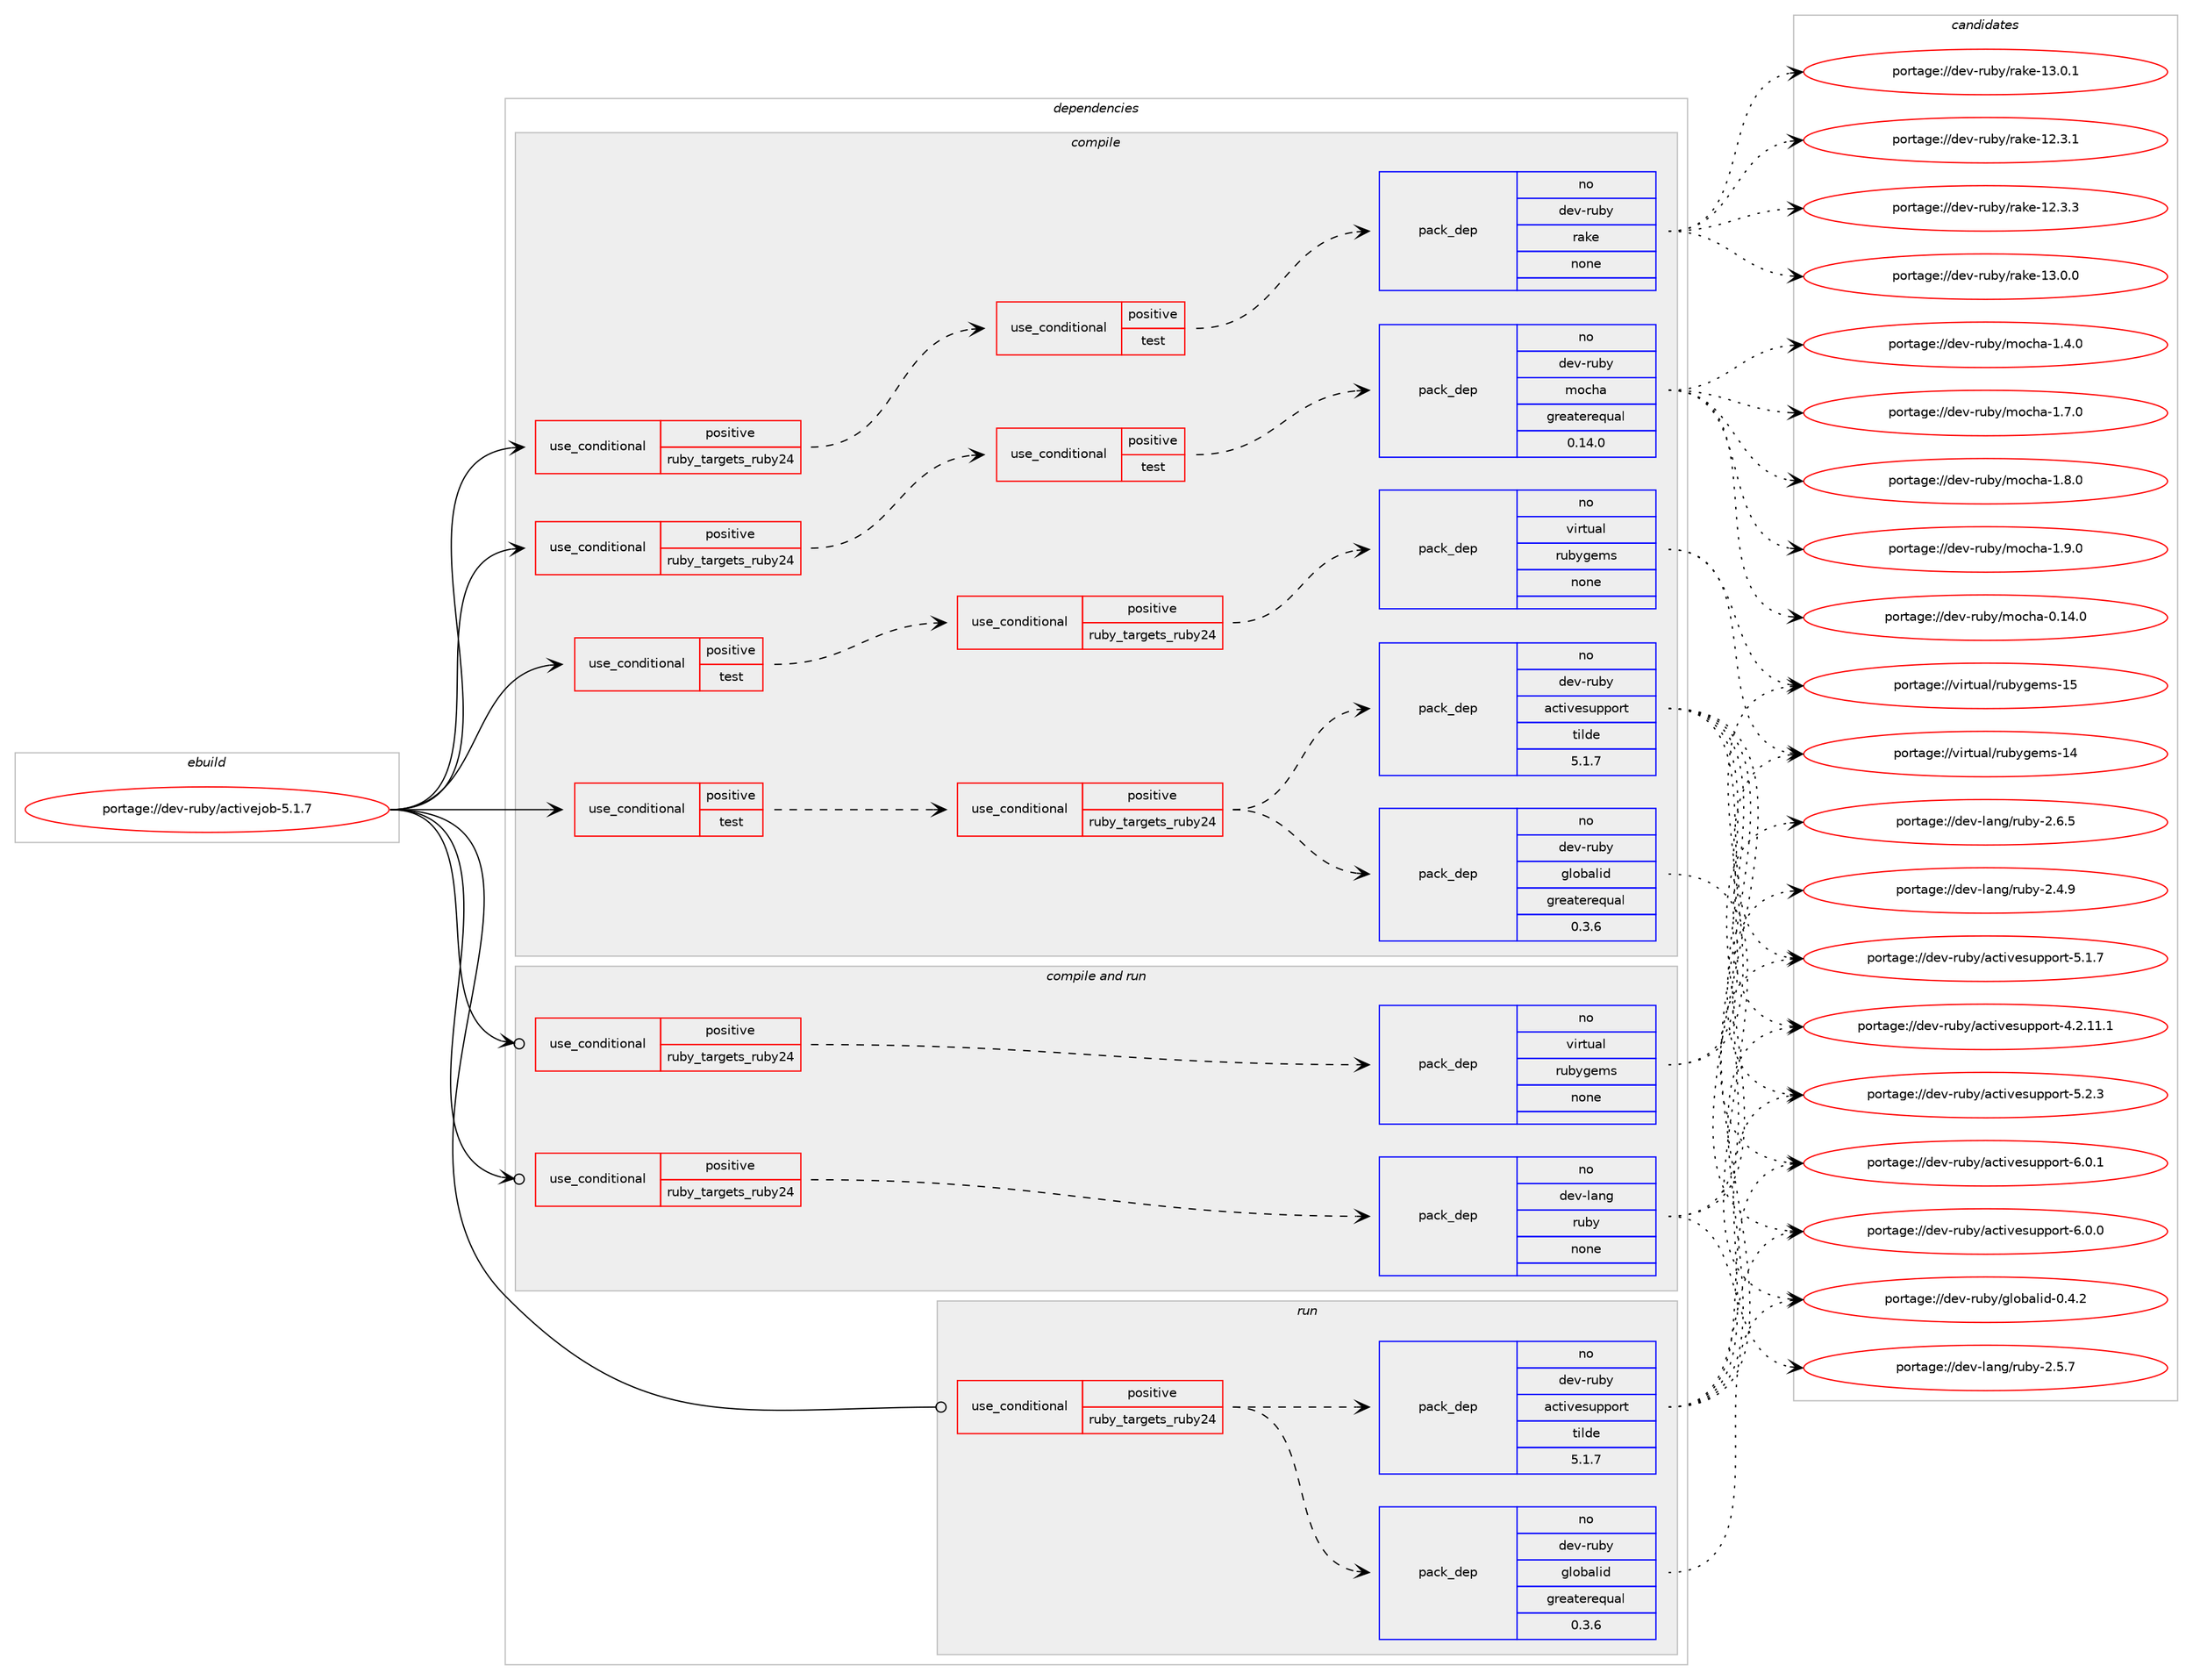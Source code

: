 digraph prolog {

# *************
# Graph options
# *************

newrank=true;
concentrate=true;
compound=true;
graph [rankdir=LR,fontname=Helvetica,fontsize=10,ranksep=1.5];#, ranksep=2.5, nodesep=0.2];
edge  [arrowhead=vee];
node  [fontname=Helvetica,fontsize=10];

# **********
# The ebuild
# **********

subgraph cluster_leftcol {
color=gray;
rank=same;
label=<<i>ebuild</i>>;
id [label="portage://dev-ruby/activejob-5.1.7", color=red, width=4, href="../dev-ruby/activejob-5.1.7.svg"];
}

# ****************
# The dependencies
# ****************

subgraph cluster_midcol {
color=gray;
label=<<i>dependencies</i>>;
subgraph cluster_compile {
fillcolor="#eeeeee";
style=filled;
label=<<i>compile</i>>;
subgraph cond46370 {
dependency209663 [label=<<TABLE BORDER="0" CELLBORDER="1" CELLSPACING="0" CELLPADDING="4"><TR><TD ROWSPAN="3" CELLPADDING="10">use_conditional</TD></TR><TR><TD>positive</TD></TR><TR><TD>ruby_targets_ruby24</TD></TR></TABLE>>, shape=none, color=red];
subgraph cond46371 {
dependency209664 [label=<<TABLE BORDER="0" CELLBORDER="1" CELLSPACING="0" CELLPADDING="4"><TR><TD ROWSPAN="3" CELLPADDING="10">use_conditional</TD></TR><TR><TD>positive</TD></TR><TR><TD>test</TD></TR></TABLE>>, shape=none, color=red];
subgraph pack159863 {
dependency209665 [label=<<TABLE BORDER="0" CELLBORDER="1" CELLSPACING="0" CELLPADDING="4" WIDTH="220"><TR><TD ROWSPAN="6" CELLPADDING="30">pack_dep</TD></TR><TR><TD WIDTH="110">no</TD></TR><TR><TD>dev-ruby</TD></TR><TR><TD>mocha</TD></TR><TR><TD>greaterequal</TD></TR><TR><TD>0.14.0</TD></TR></TABLE>>, shape=none, color=blue];
}
dependency209664:e -> dependency209665:w [weight=20,style="dashed",arrowhead="vee"];
}
dependency209663:e -> dependency209664:w [weight=20,style="dashed",arrowhead="vee"];
}
id:e -> dependency209663:w [weight=20,style="solid",arrowhead="vee"];
subgraph cond46372 {
dependency209666 [label=<<TABLE BORDER="0" CELLBORDER="1" CELLSPACING="0" CELLPADDING="4"><TR><TD ROWSPAN="3" CELLPADDING="10">use_conditional</TD></TR><TR><TD>positive</TD></TR><TR><TD>ruby_targets_ruby24</TD></TR></TABLE>>, shape=none, color=red];
subgraph cond46373 {
dependency209667 [label=<<TABLE BORDER="0" CELLBORDER="1" CELLSPACING="0" CELLPADDING="4"><TR><TD ROWSPAN="3" CELLPADDING="10">use_conditional</TD></TR><TR><TD>positive</TD></TR><TR><TD>test</TD></TR></TABLE>>, shape=none, color=red];
subgraph pack159864 {
dependency209668 [label=<<TABLE BORDER="0" CELLBORDER="1" CELLSPACING="0" CELLPADDING="4" WIDTH="220"><TR><TD ROWSPAN="6" CELLPADDING="30">pack_dep</TD></TR><TR><TD WIDTH="110">no</TD></TR><TR><TD>dev-ruby</TD></TR><TR><TD>rake</TD></TR><TR><TD>none</TD></TR><TR><TD></TD></TR></TABLE>>, shape=none, color=blue];
}
dependency209667:e -> dependency209668:w [weight=20,style="dashed",arrowhead="vee"];
}
dependency209666:e -> dependency209667:w [weight=20,style="dashed",arrowhead="vee"];
}
id:e -> dependency209666:w [weight=20,style="solid",arrowhead="vee"];
subgraph cond46374 {
dependency209669 [label=<<TABLE BORDER="0" CELLBORDER="1" CELLSPACING="0" CELLPADDING="4"><TR><TD ROWSPAN="3" CELLPADDING="10">use_conditional</TD></TR><TR><TD>positive</TD></TR><TR><TD>test</TD></TR></TABLE>>, shape=none, color=red];
subgraph cond46375 {
dependency209670 [label=<<TABLE BORDER="0" CELLBORDER="1" CELLSPACING="0" CELLPADDING="4"><TR><TD ROWSPAN="3" CELLPADDING="10">use_conditional</TD></TR><TR><TD>positive</TD></TR><TR><TD>ruby_targets_ruby24</TD></TR></TABLE>>, shape=none, color=red];
subgraph pack159865 {
dependency209671 [label=<<TABLE BORDER="0" CELLBORDER="1" CELLSPACING="0" CELLPADDING="4" WIDTH="220"><TR><TD ROWSPAN="6" CELLPADDING="30">pack_dep</TD></TR><TR><TD WIDTH="110">no</TD></TR><TR><TD>dev-ruby</TD></TR><TR><TD>activesupport</TD></TR><TR><TD>tilde</TD></TR><TR><TD>5.1.7</TD></TR></TABLE>>, shape=none, color=blue];
}
dependency209670:e -> dependency209671:w [weight=20,style="dashed",arrowhead="vee"];
subgraph pack159866 {
dependency209672 [label=<<TABLE BORDER="0" CELLBORDER="1" CELLSPACING="0" CELLPADDING="4" WIDTH="220"><TR><TD ROWSPAN="6" CELLPADDING="30">pack_dep</TD></TR><TR><TD WIDTH="110">no</TD></TR><TR><TD>dev-ruby</TD></TR><TR><TD>globalid</TD></TR><TR><TD>greaterequal</TD></TR><TR><TD>0.3.6</TD></TR></TABLE>>, shape=none, color=blue];
}
dependency209670:e -> dependency209672:w [weight=20,style="dashed",arrowhead="vee"];
}
dependency209669:e -> dependency209670:w [weight=20,style="dashed",arrowhead="vee"];
}
id:e -> dependency209669:w [weight=20,style="solid",arrowhead="vee"];
subgraph cond46376 {
dependency209673 [label=<<TABLE BORDER="0" CELLBORDER="1" CELLSPACING="0" CELLPADDING="4"><TR><TD ROWSPAN="3" CELLPADDING="10">use_conditional</TD></TR><TR><TD>positive</TD></TR><TR><TD>test</TD></TR></TABLE>>, shape=none, color=red];
subgraph cond46377 {
dependency209674 [label=<<TABLE BORDER="0" CELLBORDER="1" CELLSPACING="0" CELLPADDING="4"><TR><TD ROWSPAN="3" CELLPADDING="10">use_conditional</TD></TR><TR><TD>positive</TD></TR><TR><TD>ruby_targets_ruby24</TD></TR></TABLE>>, shape=none, color=red];
subgraph pack159867 {
dependency209675 [label=<<TABLE BORDER="0" CELLBORDER="1" CELLSPACING="0" CELLPADDING="4" WIDTH="220"><TR><TD ROWSPAN="6" CELLPADDING="30">pack_dep</TD></TR><TR><TD WIDTH="110">no</TD></TR><TR><TD>virtual</TD></TR><TR><TD>rubygems</TD></TR><TR><TD>none</TD></TR><TR><TD></TD></TR></TABLE>>, shape=none, color=blue];
}
dependency209674:e -> dependency209675:w [weight=20,style="dashed",arrowhead="vee"];
}
dependency209673:e -> dependency209674:w [weight=20,style="dashed",arrowhead="vee"];
}
id:e -> dependency209673:w [weight=20,style="solid",arrowhead="vee"];
}
subgraph cluster_compileandrun {
fillcolor="#eeeeee";
style=filled;
label=<<i>compile and run</i>>;
subgraph cond46378 {
dependency209676 [label=<<TABLE BORDER="0" CELLBORDER="1" CELLSPACING="0" CELLPADDING="4"><TR><TD ROWSPAN="3" CELLPADDING="10">use_conditional</TD></TR><TR><TD>positive</TD></TR><TR><TD>ruby_targets_ruby24</TD></TR></TABLE>>, shape=none, color=red];
subgraph pack159868 {
dependency209677 [label=<<TABLE BORDER="0" CELLBORDER="1" CELLSPACING="0" CELLPADDING="4" WIDTH="220"><TR><TD ROWSPAN="6" CELLPADDING="30">pack_dep</TD></TR><TR><TD WIDTH="110">no</TD></TR><TR><TD>dev-lang</TD></TR><TR><TD>ruby</TD></TR><TR><TD>none</TD></TR><TR><TD></TD></TR></TABLE>>, shape=none, color=blue];
}
dependency209676:e -> dependency209677:w [weight=20,style="dashed",arrowhead="vee"];
}
id:e -> dependency209676:w [weight=20,style="solid",arrowhead="odotvee"];
subgraph cond46379 {
dependency209678 [label=<<TABLE BORDER="0" CELLBORDER="1" CELLSPACING="0" CELLPADDING="4"><TR><TD ROWSPAN="3" CELLPADDING="10">use_conditional</TD></TR><TR><TD>positive</TD></TR><TR><TD>ruby_targets_ruby24</TD></TR></TABLE>>, shape=none, color=red];
subgraph pack159869 {
dependency209679 [label=<<TABLE BORDER="0" CELLBORDER="1" CELLSPACING="0" CELLPADDING="4" WIDTH="220"><TR><TD ROWSPAN="6" CELLPADDING="30">pack_dep</TD></TR><TR><TD WIDTH="110">no</TD></TR><TR><TD>virtual</TD></TR><TR><TD>rubygems</TD></TR><TR><TD>none</TD></TR><TR><TD></TD></TR></TABLE>>, shape=none, color=blue];
}
dependency209678:e -> dependency209679:w [weight=20,style="dashed",arrowhead="vee"];
}
id:e -> dependency209678:w [weight=20,style="solid",arrowhead="odotvee"];
}
subgraph cluster_run {
fillcolor="#eeeeee";
style=filled;
label=<<i>run</i>>;
subgraph cond46380 {
dependency209680 [label=<<TABLE BORDER="0" CELLBORDER="1" CELLSPACING="0" CELLPADDING="4"><TR><TD ROWSPAN="3" CELLPADDING="10">use_conditional</TD></TR><TR><TD>positive</TD></TR><TR><TD>ruby_targets_ruby24</TD></TR></TABLE>>, shape=none, color=red];
subgraph pack159870 {
dependency209681 [label=<<TABLE BORDER="0" CELLBORDER="1" CELLSPACING="0" CELLPADDING="4" WIDTH="220"><TR><TD ROWSPAN="6" CELLPADDING="30">pack_dep</TD></TR><TR><TD WIDTH="110">no</TD></TR><TR><TD>dev-ruby</TD></TR><TR><TD>activesupport</TD></TR><TR><TD>tilde</TD></TR><TR><TD>5.1.7</TD></TR></TABLE>>, shape=none, color=blue];
}
dependency209680:e -> dependency209681:w [weight=20,style="dashed",arrowhead="vee"];
subgraph pack159871 {
dependency209682 [label=<<TABLE BORDER="0" CELLBORDER="1" CELLSPACING="0" CELLPADDING="4" WIDTH="220"><TR><TD ROWSPAN="6" CELLPADDING="30">pack_dep</TD></TR><TR><TD WIDTH="110">no</TD></TR><TR><TD>dev-ruby</TD></TR><TR><TD>globalid</TD></TR><TR><TD>greaterequal</TD></TR><TR><TD>0.3.6</TD></TR></TABLE>>, shape=none, color=blue];
}
dependency209680:e -> dependency209682:w [weight=20,style="dashed",arrowhead="vee"];
}
id:e -> dependency209680:w [weight=20,style="solid",arrowhead="odot"];
}
}

# **************
# The candidates
# **************

subgraph cluster_choices {
rank=same;
color=gray;
label=<<i>candidates</i>>;

subgraph choice159863 {
color=black;
nodesep=1;
choiceportage100101118451141179812147109111991049745484649524648 [label="portage://dev-ruby/mocha-0.14.0", color=red, width=4,href="../dev-ruby/mocha-0.14.0.svg"];
choiceportage1001011184511411798121471091119910497454946524648 [label="portage://dev-ruby/mocha-1.4.0", color=red, width=4,href="../dev-ruby/mocha-1.4.0.svg"];
choiceportage1001011184511411798121471091119910497454946554648 [label="portage://dev-ruby/mocha-1.7.0", color=red, width=4,href="../dev-ruby/mocha-1.7.0.svg"];
choiceportage1001011184511411798121471091119910497454946564648 [label="portage://dev-ruby/mocha-1.8.0", color=red, width=4,href="../dev-ruby/mocha-1.8.0.svg"];
choiceportage1001011184511411798121471091119910497454946574648 [label="portage://dev-ruby/mocha-1.9.0", color=red, width=4,href="../dev-ruby/mocha-1.9.0.svg"];
dependency209665:e -> choiceportage100101118451141179812147109111991049745484649524648:w [style=dotted,weight="100"];
dependency209665:e -> choiceportage1001011184511411798121471091119910497454946524648:w [style=dotted,weight="100"];
dependency209665:e -> choiceportage1001011184511411798121471091119910497454946554648:w [style=dotted,weight="100"];
dependency209665:e -> choiceportage1001011184511411798121471091119910497454946564648:w [style=dotted,weight="100"];
dependency209665:e -> choiceportage1001011184511411798121471091119910497454946574648:w [style=dotted,weight="100"];
}
subgraph choice159864 {
color=black;
nodesep=1;
choiceportage1001011184511411798121471149710710145495046514649 [label="portage://dev-ruby/rake-12.3.1", color=red, width=4,href="../dev-ruby/rake-12.3.1.svg"];
choiceportage1001011184511411798121471149710710145495046514651 [label="portage://dev-ruby/rake-12.3.3", color=red, width=4,href="../dev-ruby/rake-12.3.3.svg"];
choiceportage1001011184511411798121471149710710145495146484648 [label="portage://dev-ruby/rake-13.0.0", color=red, width=4,href="../dev-ruby/rake-13.0.0.svg"];
choiceportage1001011184511411798121471149710710145495146484649 [label="portage://dev-ruby/rake-13.0.1", color=red, width=4,href="../dev-ruby/rake-13.0.1.svg"];
dependency209668:e -> choiceportage1001011184511411798121471149710710145495046514649:w [style=dotted,weight="100"];
dependency209668:e -> choiceportage1001011184511411798121471149710710145495046514651:w [style=dotted,weight="100"];
dependency209668:e -> choiceportage1001011184511411798121471149710710145495146484648:w [style=dotted,weight="100"];
dependency209668:e -> choiceportage1001011184511411798121471149710710145495146484649:w [style=dotted,weight="100"];
}
subgraph choice159865 {
color=black;
nodesep=1;
choiceportage1001011184511411798121479799116105118101115117112112111114116455246504649494649 [label="portage://dev-ruby/activesupport-4.2.11.1", color=red, width=4,href="../dev-ruby/activesupport-4.2.11.1.svg"];
choiceportage1001011184511411798121479799116105118101115117112112111114116455346494655 [label="portage://dev-ruby/activesupport-5.1.7", color=red, width=4,href="../dev-ruby/activesupport-5.1.7.svg"];
choiceportage1001011184511411798121479799116105118101115117112112111114116455346504651 [label="portage://dev-ruby/activesupport-5.2.3", color=red, width=4,href="../dev-ruby/activesupport-5.2.3.svg"];
choiceportage1001011184511411798121479799116105118101115117112112111114116455446484648 [label="portage://dev-ruby/activesupport-6.0.0", color=red, width=4,href="../dev-ruby/activesupport-6.0.0.svg"];
choiceportage1001011184511411798121479799116105118101115117112112111114116455446484649 [label="portage://dev-ruby/activesupport-6.0.1", color=red, width=4,href="../dev-ruby/activesupport-6.0.1.svg"];
dependency209671:e -> choiceportage1001011184511411798121479799116105118101115117112112111114116455246504649494649:w [style=dotted,weight="100"];
dependency209671:e -> choiceportage1001011184511411798121479799116105118101115117112112111114116455346494655:w [style=dotted,weight="100"];
dependency209671:e -> choiceportage1001011184511411798121479799116105118101115117112112111114116455346504651:w [style=dotted,weight="100"];
dependency209671:e -> choiceportage1001011184511411798121479799116105118101115117112112111114116455446484648:w [style=dotted,weight="100"];
dependency209671:e -> choiceportage1001011184511411798121479799116105118101115117112112111114116455446484649:w [style=dotted,weight="100"];
}
subgraph choice159866 {
color=black;
nodesep=1;
choiceportage1001011184511411798121471031081119897108105100454846524650 [label="portage://dev-ruby/globalid-0.4.2", color=red, width=4,href="../dev-ruby/globalid-0.4.2.svg"];
dependency209672:e -> choiceportage1001011184511411798121471031081119897108105100454846524650:w [style=dotted,weight="100"];
}
subgraph choice159867 {
color=black;
nodesep=1;
choiceportage118105114116117971084711411798121103101109115454952 [label="portage://virtual/rubygems-14", color=red, width=4,href="../virtual/rubygems-14.svg"];
choiceportage118105114116117971084711411798121103101109115454953 [label="portage://virtual/rubygems-15", color=red, width=4,href="../virtual/rubygems-15.svg"];
dependency209675:e -> choiceportage118105114116117971084711411798121103101109115454952:w [style=dotted,weight="100"];
dependency209675:e -> choiceportage118105114116117971084711411798121103101109115454953:w [style=dotted,weight="100"];
}
subgraph choice159868 {
color=black;
nodesep=1;
choiceportage10010111845108971101034711411798121455046524657 [label="portage://dev-lang/ruby-2.4.9", color=red, width=4,href="../dev-lang/ruby-2.4.9.svg"];
choiceportage10010111845108971101034711411798121455046534655 [label="portage://dev-lang/ruby-2.5.7", color=red, width=4,href="../dev-lang/ruby-2.5.7.svg"];
choiceportage10010111845108971101034711411798121455046544653 [label="portage://dev-lang/ruby-2.6.5", color=red, width=4,href="../dev-lang/ruby-2.6.5.svg"];
dependency209677:e -> choiceportage10010111845108971101034711411798121455046524657:w [style=dotted,weight="100"];
dependency209677:e -> choiceportage10010111845108971101034711411798121455046534655:w [style=dotted,weight="100"];
dependency209677:e -> choiceportage10010111845108971101034711411798121455046544653:w [style=dotted,weight="100"];
}
subgraph choice159869 {
color=black;
nodesep=1;
choiceportage118105114116117971084711411798121103101109115454952 [label="portage://virtual/rubygems-14", color=red, width=4,href="../virtual/rubygems-14.svg"];
choiceportage118105114116117971084711411798121103101109115454953 [label="portage://virtual/rubygems-15", color=red, width=4,href="../virtual/rubygems-15.svg"];
dependency209679:e -> choiceportage118105114116117971084711411798121103101109115454952:w [style=dotted,weight="100"];
dependency209679:e -> choiceportage118105114116117971084711411798121103101109115454953:w [style=dotted,weight="100"];
}
subgraph choice159870 {
color=black;
nodesep=1;
choiceportage1001011184511411798121479799116105118101115117112112111114116455246504649494649 [label="portage://dev-ruby/activesupport-4.2.11.1", color=red, width=4,href="../dev-ruby/activesupport-4.2.11.1.svg"];
choiceportage1001011184511411798121479799116105118101115117112112111114116455346494655 [label="portage://dev-ruby/activesupport-5.1.7", color=red, width=4,href="../dev-ruby/activesupport-5.1.7.svg"];
choiceportage1001011184511411798121479799116105118101115117112112111114116455346504651 [label="portage://dev-ruby/activesupport-5.2.3", color=red, width=4,href="../dev-ruby/activesupport-5.2.3.svg"];
choiceportage1001011184511411798121479799116105118101115117112112111114116455446484648 [label="portage://dev-ruby/activesupport-6.0.0", color=red, width=4,href="../dev-ruby/activesupport-6.0.0.svg"];
choiceportage1001011184511411798121479799116105118101115117112112111114116455446484649 [label="portage://dev-ruby/activesupport-6.0.1", color=red, width=4,href="../dev-ruby/activesupport-6.0.1.svg"];
dependency209681:e -> choiceportage1001011184511411798121479799116105118101115117112112111114116455246504649494649:w [style=dotted,weight="100"];
dependency209681:e -> choiceportage1001011184511411798121479799116105118101115117112112111114116455346494655:w [style=dotted,weight="100"];
dependency209681:e -> choiceportage1001011184511411798121479799116105118101115117112112111114116455346504651:w [style=dotted,weight="100"];
dependency209681:e -> choiceportage1001011184511411798121479799116105118101115117112112111114116455446484648:w [style=dotted,weight="100"];
dependency209681:e -> choiceportage1001011184511411798121479799116105118101115117112112111114116455446484649:w [style=dotted,weight="100"];
}
subgraph choice159871 {
color=black;
nodesep=1;
choiceportage1001011184511411798121471031081119897108105100454846524650 [label="portage://dev-ruby/globalid-0.4.2", color=red, width=4,href="../dev-ruby/globalid-0.4.2.svg"];
dependency209682:e -> choiceportage1001011184511411798121471031081119897108105100454846524650:w [style=dotted,weight="100"];
}
}

}
